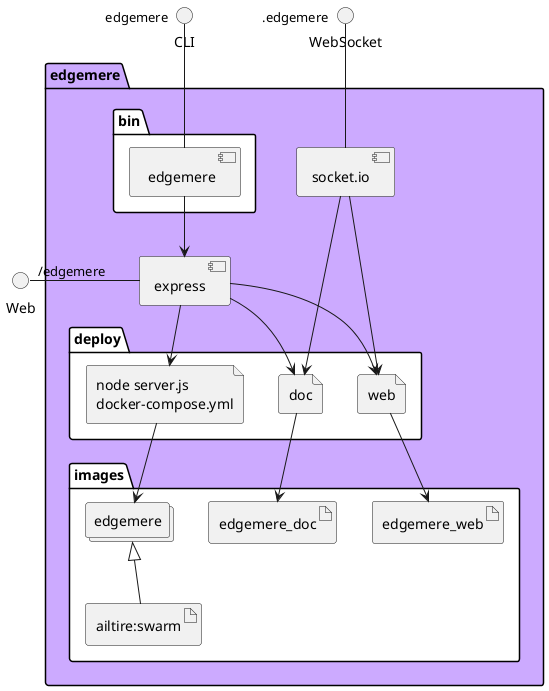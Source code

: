 @startuml
  interface CLI
  interface Web
  interface WebSocket
package "edgemere" #ccaaff {
  component express as REST
  component socket.io as socket
  folder bin #ffffff {
    component " edgemere" as binName
  }
  binName --> REST

  folder deploy #ffffff {
      file "node server.js\ndocker-compose.yml" as edgemere_container
      REST --> edgemere_container

  
    file "web" as web_container
    REST --> web_container
    socket ---> web_container
  
    file "doc" as doc_container
    REST --> doc_container
    socket ---> doc_container
  
  }
  folder images #ffffff {
    collections "edgemere" as edgemereimage
    artifact "ailtire:swarm" as ailtireswarm
    edgemereimage <|-- ailtireswarm
    edgemere_container --> edgemereimage

  
      artifact "edgemere_web" as edgemere_web
      web_container --> edgemere_web
    
      artifact "edgemere_doc" as edgemere_doc
      doc_container --> edgemere_doc
    
  }
}
CLI " edgemere" -- binName
Web "/edgemere" - REST
WebSocket ".edgemere" -- socket

@enduml
